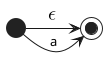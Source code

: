 @startuml

`
@startuml
hide empty description

[*] -> [*] : a
[*] -> [*] : <math>\epsilon</math>

@enduml
`

@enduml